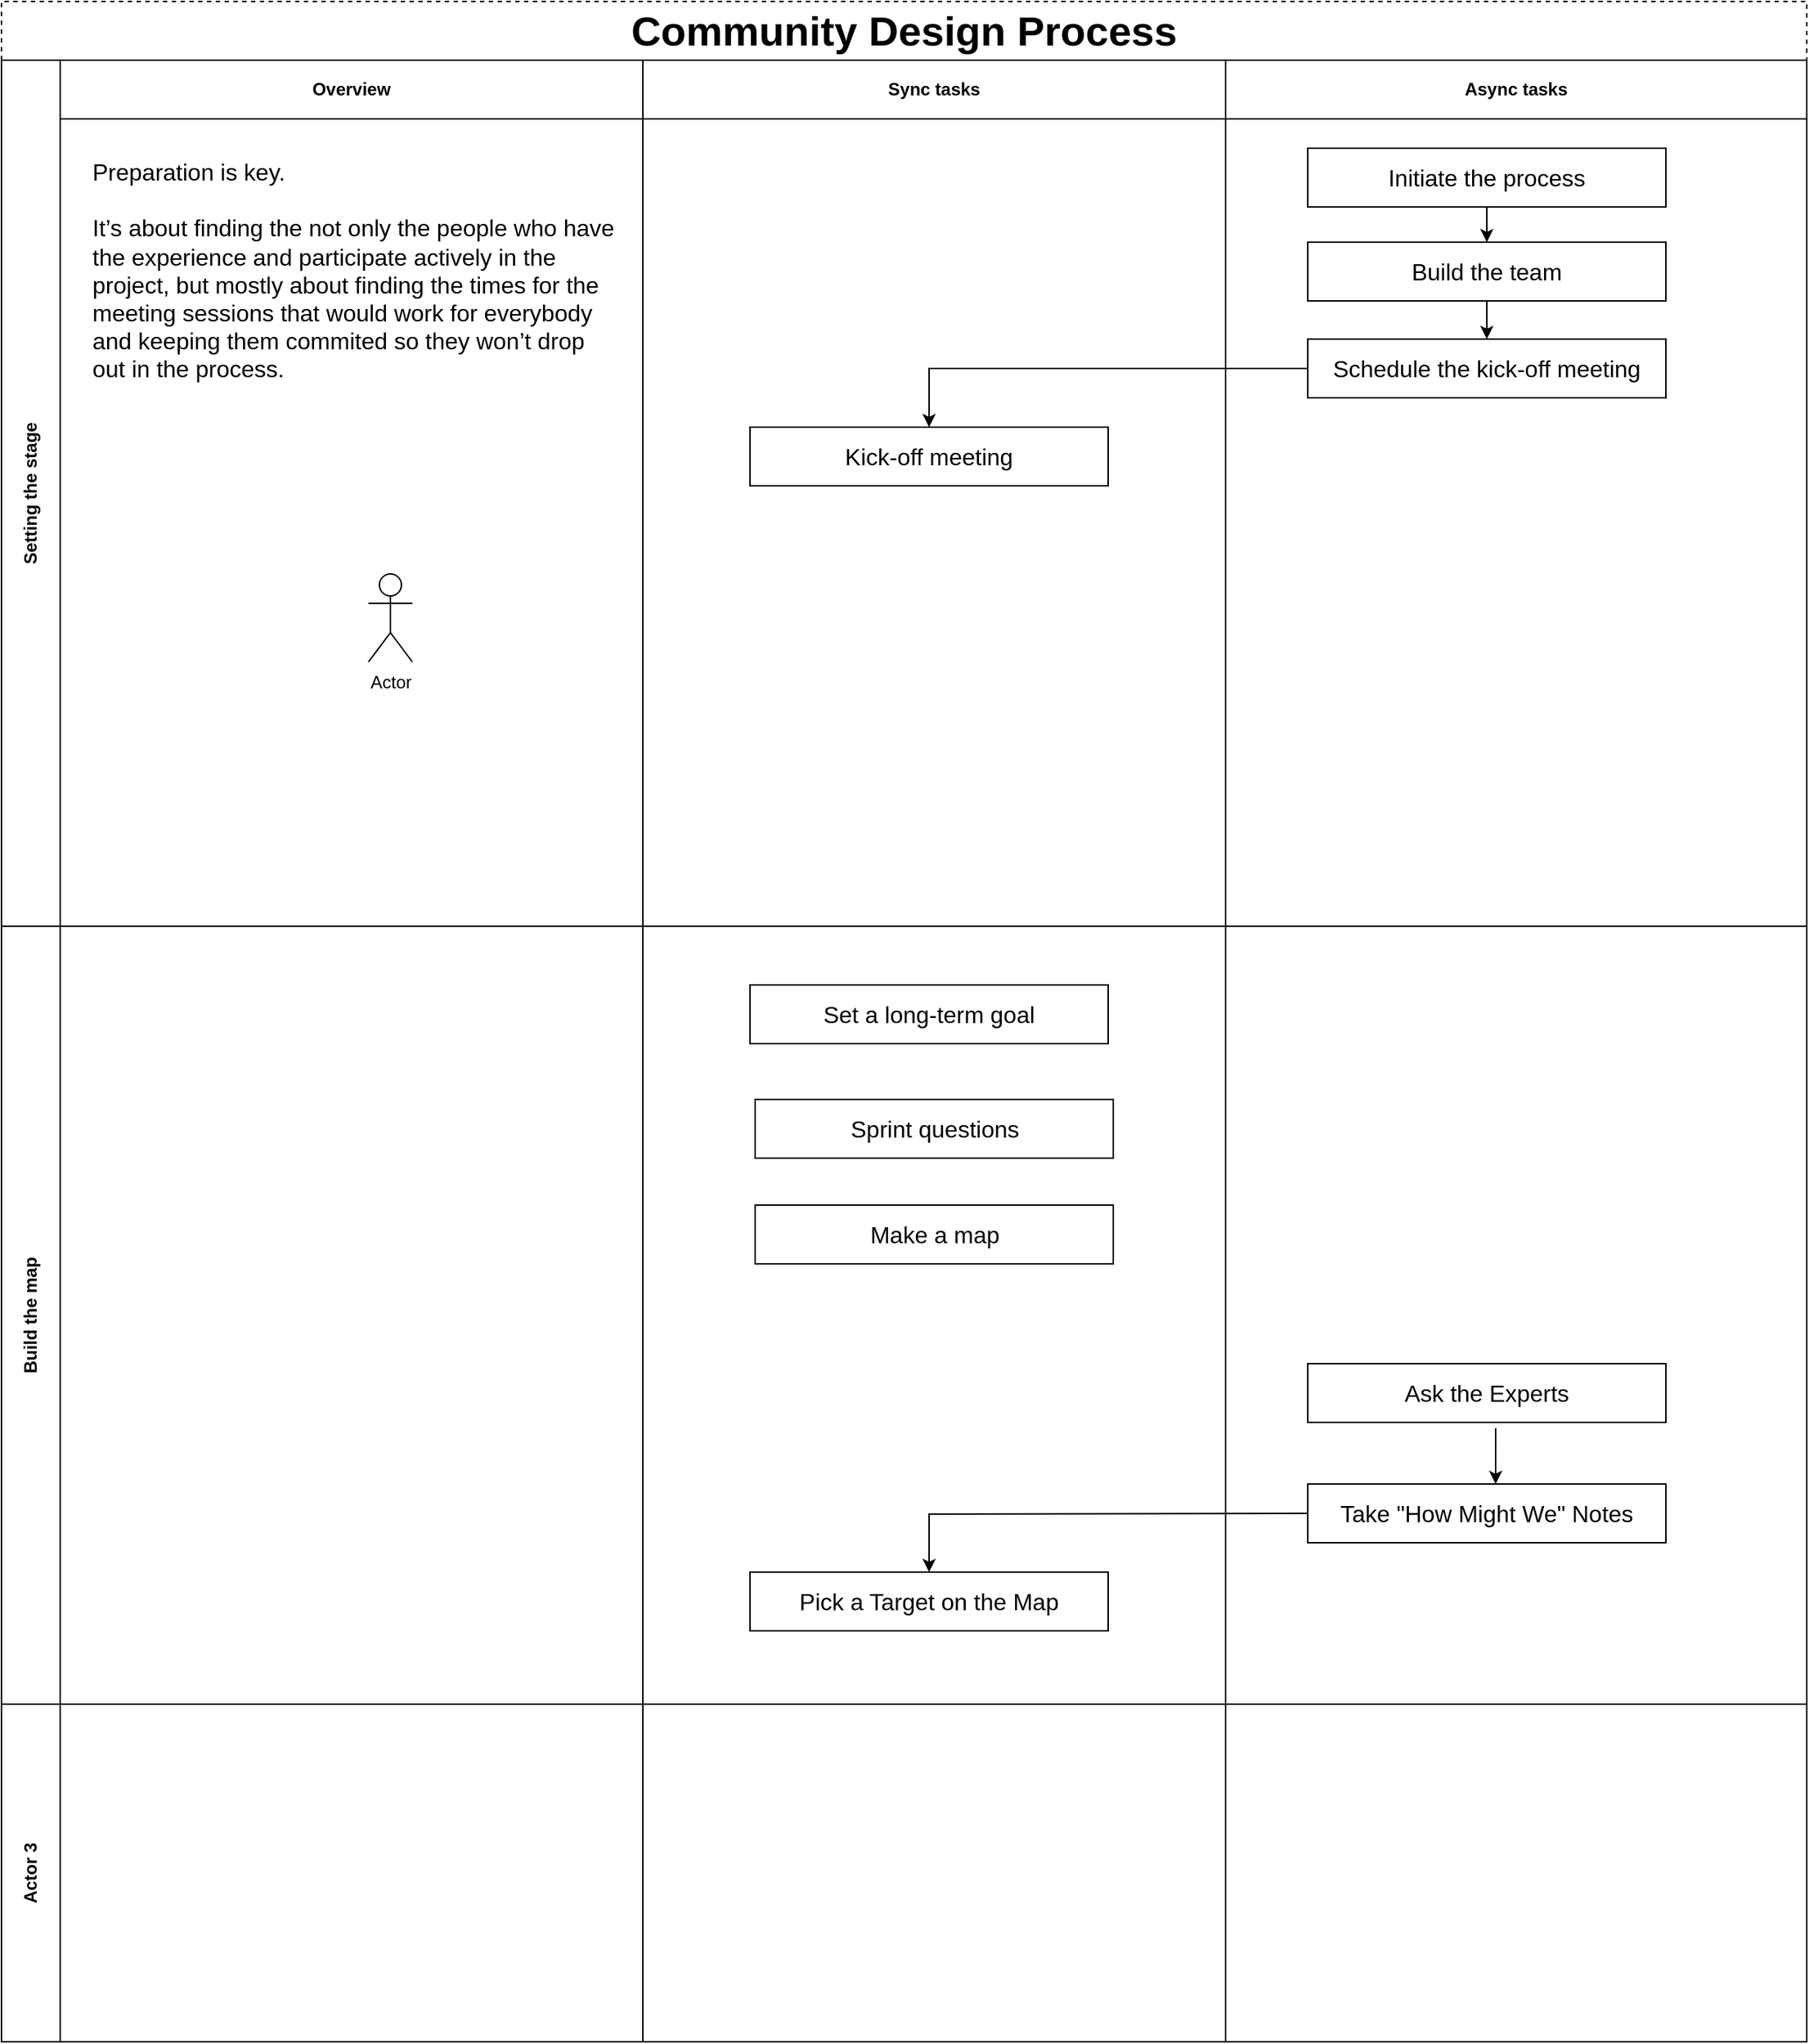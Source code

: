 <mxfile version="13.3.2" type="github">
  <diagram id="Dsz-gqt5UsPoLiR_0gt5" name="Page-1">
    <mxGraphModel dx="687" dy="784" grid="1" gridSize="10" guides="1" tooltips="1" connect="1" arrows="1" fold="1" page="1" pageScale="1" pageWidth="827" pageHeight="1169" math="0" shadow="0">
      <root>
        <mxCell id="0" />
        <mxCell id="1" parent="0" />
        <mxCell id="5pwWrits99L5pKd2EafA-10" value="Community Design Process" style="shape=table;childLayout=tableLayout;rowLines=0;columnLines=0;startSize=40;html=1;whiteSpace=wrap;collapsible=0;recursiveResize=0;expand=0;pointerEvents=0;fontStyle=1;align=center;dashed=1;fillColor=none;fontFamily=Helvetica;fontSize=28;" parent="1" vertex="1">
          <mxGeometry width="1230" height="1390" as="geometry" />
        </mxCell>
        <mxCell id="5pwWrits99L5pKd2EafA-11" value="&lt;div&gt;Setting the stage&lt;/div&gt;" style="swimlane;horizontal=0;points=[[0,0.5],[1,0.5]];portConstraint=eastwest;startSize=40;html=1;whiteSpace=wrap;collapsible=0;recursiveResize=0;expand=0;pointerEvents=0;fontStyle=1" parent="5pwWrits99L5pKd2EafA-10" vertex="1">
          <mxGeometry y="40" width="1230" height="590" as="geometry" />
        </mxCell>
        <mxCell id="5pwWrits99L5pKd2EafA-14" value="Overview" style="swimlane;connectable=0;startSize=40;html=1;whiteSpace=wrap;collapsible=0;recursiveResize=0;expand=0;pointerEvents=0;" parent="5pwWrits99L5pKd2EafA-11" vertex="1">
          <mxGeometry x="40" width="397" height="590" as="geometry" />
        </mxCell>
        <mxCell id="S00J_4SfSphCWk_1wMWL-23" value="Actor" style="shape=umlActor;verticalLabelPosition=bottom;labelBackgroundColor=#ffffff;verticalAlign=top;html=1;outlineConnect=0;" vertex="1" parent="5pwWrits99L5pKd2EafA-14">
          <mxGeometry x="210" y="350" width="30" height="60" as="geometry" />
        </mxCell>
        <mxCell id="5pwWrits99L5pKd2EafA-12" value="Sync tasks" style="swimlane;connectable=0;startSize=40;html=1;whiteSpace=wrap;collapsible=0;recursiveResize=0;expand=0;pointerEvents=0;" parent="5pwWrits99L5pKd2EafA-11" vertex="1">
          <mxGeometry x="437" width="397" height="590" as="geometry" />
        </mxCell>
        <mxCell id="5pwWrits99L5pKd2EafA-41" value="Kick-off meeting" style="rounded=0;whiteSpace=wrap;html=1;fillColor=none;fontFamily=Helvetica;fontSize=16;" parent="5pwWrits99L5pKd2EafA-12" vertex="1">
          <mxGeometry x="73" y="250" width="244" height="40" as="geometry" />
        </mxCell>
        <mxCell id="5pwWrits99L5pKd2EafA-13" value="Async tasks" style="swimlane;connectable=0;startSize=40;html=1;whiteSpace=wrap;collapsible=0;recursiveResize=0;expand=0;pointerEvents=0;" parent="5pwWrits99L5pKd2EafA-11" vertex="1">
          <mxGeometry x="834" width="396" height="590" as="geometry" />
        </mxCell>
        <mxCell id="5pwWrits99L5pKd2EafA-35" value="Initiate the process" style="rounded=0;whiteSpace=wrap;html=1;fillColor=none;fontFamily=Helvetica;fontSize=16;" parent="5pwWrits99L5pKd2EafA-13" vertex="1">
          <mxGeometry x="56" y="60" width="244" height="40" as="geometry" />
        </mxCell>
        <mxCell id="5pwWrits99L5pKd2EafA-36" value="Build the team" style="rounded=0;whiteSpace=wrap;html=1;fillColor=none;fontFamily=Helvetica;fontSize=16;" parent="5pwWrits99L5pKd2EafA-13" vertex="1">
          <mxGeometry x="56" y="124" width="244" height="40" as="geometry" />
        </mxCell>
        <mxCell id="5pwWrits99L5pKd2EafA-37" value="Schedule the kick-off meeting" style="rounded=0;whiteSpace=wrap;html=1;fillColor=none;fontFamily=Helvetica;fontSize=16;" parent="5pwWrits99L5pKd2EafA-13" vertex="1">
          <mxGeometry x="56" y="190" width="244" height="40" as="geometry" />
        </mxCell>
        <mxCell id="5pwWrits99L5pKd2EafA-38" value="" style="endArrow=classic;html=1;fontFamily=Helvetica;fontSize=16;exitX=0.5;exitY=1;exitDx=0;exitDy=0;entryX=0.5;entryY=0;entryDx=0;entryDy=0;" parent="5pwWrits99L5pKd2EafA-13" source="5pwWrits99L5pKd2EafA-35" target="5pwWrits99L5pKd2EafA-36" edge="1">
          <mxGeometry width="50" height="50" relative="1" as="geometry">
            <mxPoint x="-214" y="340" as="sourcePoint" />
            <mxPoint x="-164" y="290" as="targetPoint" />
          </mxGeometry>
        </mxCell>
        <mxCell id="5pwWrits99L5pKd2EafA-39" value="" style="endArrow=classic;html=1;fontFamily=Helvetica;fontSize=16;exitX=0.5;exitY=1;exitDx=0;exitDy=0;entryX=0.5;entryY=0;entryDx=0;entryDy=0;" parent="5pwWrits99L5pKd2EafA-13" source="5pwWrits99L5pKd2EafA-36" target="5pwWrits99L5pKd2EafA-37" edge="1">
          <mxGeometry width="50" height="50" relative="1" as="geometry">
            <mxPoint x="-214" y="340" as="sourcePoint" />
            <mxPoint x="-164" y="290" as="targetPoint" />
          </mxGeometry>
        </mxCell>
        <mxCell id="5pwWrits99L5pKd2EafA-42" style="edgeStyle=orthogonalEdgeStyle;rounded=0;orthogonalLoop=1;jettySize=auto;html=1;fontFamily=Helvetica;fontSize=16;" parent="5pwWrits99L5pKd2EafA-11" source="5pwWrits99L5pKd2EafA-37" target="5pwWrits99L5pKd2EafA-41" edge="1">
          <mxGeometry relative="1" as="geometry" />
        </mxCell>
        <mxCell id="5pwWrits99L5pKd2EafA-15" value="&lt;div&gt;Build the map&lt;/div&gt;" style="swimlane;horizontal=0;points=[[0,0.5],[1,0.5]];portConstraint=eastwest;startSize=40;html=1;whiteSpace=wrap;collapsible=0;recursiveResize=0;expand=0;pointerEvents=0;" parent="5pwWrits99L5pKd2EafA-10" vertex="1">
          <mxGeometry y="630" width="1230" height="530" as="geometry" />
        </mxCell>
        <mxCell id="5pwWrits99L5pKd2EafA-16" value="" style="swimlane;connectable=0;startSize=0;html=1;whiteSpace=wrap;collapsible=0;recursiveResize=0;expand=0;pointerEvents=0;" parent="5pwWrits99L5pKd2EafA-15" vertex="1">
          <mxGeometry x="40" width="397" height="530" as="geometry" />
        </mxCell>
        <mxCell id="5pwWrits99L5pKd2EafA-17" value="" style="swimlane;connectable=0;startSize=0;html=1;whiteSpace=wrap;collapsible=0;recursiveResize=0;expand=0;pointerEvents=0;" parent="5pwWrits99L5pKd2EafA-15" vertex="1">
          <mxGeometry x="437" width="397" height="530" as="geometry" />
        </mxCell>
        <mxCell id="S00J_4SfSphCWk_1wMWL-1" value="Set a long-term goal" style="rounded=0;whiteSpace=wrap;html=1;fillColor=none;fontFamily=Helvetica;fontSize=16;" parent="5pwWrits99L5pKd2EafA-17" vertex="1">
          <mxGeometry x="73" y="40" width="244" height="40" as="geometry" />
        </mxCell>
        <mxCell id="S00J_4SfSphCWk_1wMWL-10" value="&lt;div&gt;Sprint questions&lt;/div&gt;" style="rounded=0;whiteSpace=wrap;html=1;fillColor=none;fontFamily=Helvetica;fontSize=16;" parent="5pwWrits99L5pKd2EafA-17" vertex="1">
          <mxGeometry x="76.5" y="118" width="244" height="40" as="geometry" />
        </mxCell>
        <mxCell id="S00J_4SfSphCWk_1wMWL-12" value="Make a map" style="rounded=0;whiteSpace=wrap;html=1;fillColor=none;fontFamily=Helvetica;fontSize=16;" parent="5pwWrits99L5pKd2EafA-17" vertex="1">
          <mxGeometry x="76.5" y="190" width="244" height="40" as="geometry" />
        </mxCell>
        <mxCell id="S00J_4SfSphCWk_1wMWL-8" value="&lt;div&gt;Pick a Target on the Map&lt;/div&gt;" style="rounded=0;whiteSpace=wrap;html=1;fillColor=none;fontFamily=Helvetica;fontSize=16;" parent="5pwWrits99L5pKd2EafA-17" vertex="1">
          <mxGeometry x="73" y="440" width="244" height="40" as="geometry" />
        </mxCell>
        <mxCell id="S00J_4SfSphCWk_1wMWL-9" style="edgeStyle=orthogonalEdgeStyle;rounded=0;orthogonalLoop=1;jettySize=auto;html=1;fontFamily=Helvetica;fontSize=16;" parent="5pwWrits99L5pKd2EafA-17" target="S00J_4SfSphCWk_1wMWL-8" edge="1">
          <mxGeometry relative="1" as="geometry">
            <mxPoint x="453" y="400" as="sourcePoint" />
          </mxGeometry>
        </mxCell>
        <mxCell id="5pwWrits99L5pKd2EafA-18" value="" style="swimlane;connectable=0;startSize=0;html=1;whiteSpace=wrap;collapsible=0;recursiveResize=0;expand=0;pointerEvents=0;" parent="5pwWrits99L5pKd2EafA-15" vertex="1">
          <mxGeometry x="834" width="396" height="530" as="geometry" />
        </mxCell>
        <mxCell id="S00J_4SfSphCWk_1wMWL-2" value="Ask the Experts" style="rounded=0;whiteSpace=wrap;html=1;fillColor=none;fontFamily=Helvetica;fontSize=16;" parent="5pwWrits99L5pKd2EafA-18" vertex="1">
          <mxGeometry x="56" y="298" width="244" height="40" as="geometry" />
        </mxCell>
        <mxCell id="S00J_4SfSphCWk_1wMWL-7" value="" style="endArrow=classic;html=1;exitX=0.537;exitY=1.1;exitDx=0;exitDy=0;exitPerimeter=0;" parent="5pwWrits99L5pKd2EafA-18" edge="1">
          <mxGeometry width="50" height="50" relative="1" as="geometry">
            <mxPoint x="184.028" y="342" as="sourcePoint" />
            <mxPoint x="184" y="380" as="targetPoint" />
          </mxGeometry>
        </mxCell>
        <mxCell id="S00J_4SfSphCWk_1wMWL-3" value="Take &quot;How Might We&quot; Notes" style="rounded=0;whiteSpace=wrap;html=1;fillColor=none;fontFamily=Helvetica;fontSize=16;" parent="5pwWrits99L5pKd2EafA-18" vertex="1">
          <mxGeometry x="56" y="380" width="244" height="40" as="geometry" />
        </mxCell>
        <mxCell id="5pwWrits99L5pKd2EafA-23" value="Actor 3" style="swimlane;horizontal=0;points=[[0,0.5],[1,0.5]];portConstraint=eastwest;startSize=40;html=1;whiteSpace=wrap;collapsible=0;recursiveResize=0;expand=0;pointerEvents=0;" parent="5pwWrits99L5pKd2EafA-10" vertex="1">
          <mxGeometry y="1160" width="1230" height="230" as="geometry" />
        </mxCell>
        <mxCell id="5pwWrits99L5pKd2EafA-24" value="" style="swimlane;connectable=0;startSize=0;html=1;whiteSpace=wrap;collapsible=0;recursiveResize=0;expand=0;pointerEvents=0;" parent="5pwWrits99L5pKd2EafA-23" vertex="1">
          <mxGeometry x="40" width="397" height="230" as="geometry" />
        </mxCell>
        <mxCell id="5pwWrits99L5pKd2EafA-25" value="" style="swimlane;connectable=0;startSize=0;html=1;whiteSpace=wrap;collapsible=0;recursiveResize=0;expand=0;pointerEvents=0;" parent="5pwWrits99L5pKd2EafA-23" vertex="1">
          <mxGeometry x="437" width="397" height="230" as="geometry" />
        </mxCell>
        <mxCell id="5pwWrits99L5pKd2EafA-26" value="" style="swimlane;connectable=0;startSize=0;html=1;whiteSpace=wrap;collapsible=0;recursiveResize=0;expand=0;pointerEvents=0;" parent="5pwWrits99L5pKd2EafA-23" vertex="1">
          <mxGeometry x="834" width="396" height="230" as="geometry" />
        </mxCell>
        <mxCell id="5pwWrits99L5pKd2EafA-43" value="&lt;div&gt;Preparation is key.&lt;/div&gt;&lt;div&gt;&lt;br&gt;&lt;/div&gt;&lt;div&gt;It’s about finding the not only the people who have the experience and participate actively in the project, but mostly about finding the times for the meeting sessions that would work for everybody and keeping them commited so they won’t drop out in the process.&lt;/div&gt;" style="text;html=1;strokeColor=none;fillColor=none;align=left;verticalAlign=top;whiteSpace=wrap;rounded=0;fontFamily=Helvetica;fontSize=16;horizontal=1;" parent="1" vertex="1">
          <mxGeometry x="60" y="100" width="360" height="180" as="geometry" />
        </mxCell>
      </root>
    </mxGraphModel>
  </diagram>
</mxfile>

